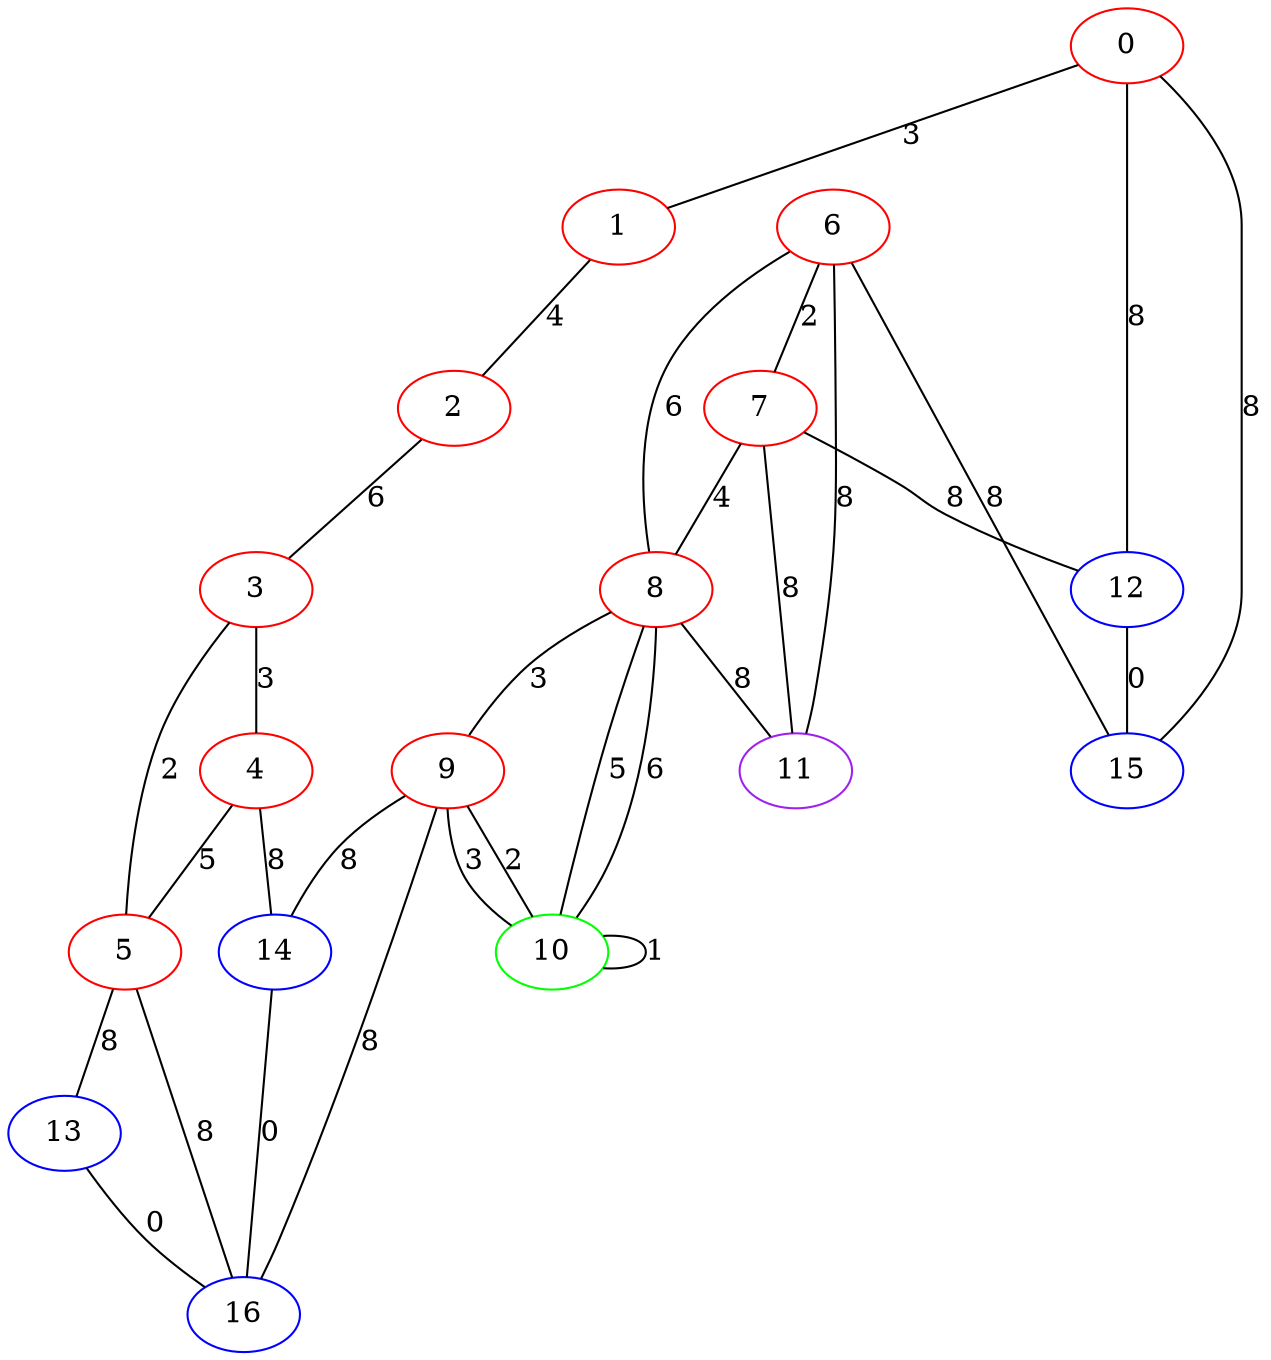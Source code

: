 graph "" {
0 [color=red, weight=1];
1 [color=red, weight=1];
2 [color=red, weight=1];
3 [color=red, weight=1];
4 [color=red, weight=1];
5 [color=red, weight=1];
6 [color=red, weight=1];
7 [color=red, weight=1];
8 [color=red, weight=1];
9 [color=red, weight=1];
10 [color=green, weight=2];
11 [color=purple, weight=4];
12 [color=blue, weight=3];
13 [color=blue, weight=3];
14 [color=blue, weight=3];
15 [color=blue, weight=3];
16 [color=blue, weight=3];
0 -- 1  [key=0, label=3];
0 -- 12  [key=0, label=8];
0 -- 15  [key=0, label=8];
1 -- 2  [key=0, label=4];
2 -- 3  [key=0, label=6];
3 -- 4  [key=0, label=3];
3 -- 5  [key=0, label=2];
4 -- 5  [key=0, label=5];
4 -- 14  [key=0, label=8];
5 -- 16  [key=0, label=8];
5 -- 13  [key=0, label=8];
6 -- 8  [key=0, label=6];
6 -- 11  [key=0, label=8];
6 -- 15  [key=0, label=8];
6 -- 7  [key=0, label=2];
7 -- 8  [key=0, label=4];
7 -- 11  [key=0, label=8];
7 -- 12  [key=0, label=8];
8 -- 9  [key=0, label=3];
8 -- 10  [key=0, label=5];
8 -- 10  [key=1, label=6];
8 -- 11  [key=0, label=8];
9 -- 16  [key=0, label=8];
9 -- 10  [key=0, label=2];
9 -- 10  [key=1, label=3];
9 -- 14  [key=0, label=8];
10 -- 10  [key=0, label=1];
12 -- 15  [key=0, label=0];
13 -- 16  [key=0, label=0];
14 -- 16  [key=0, label=0];
}

